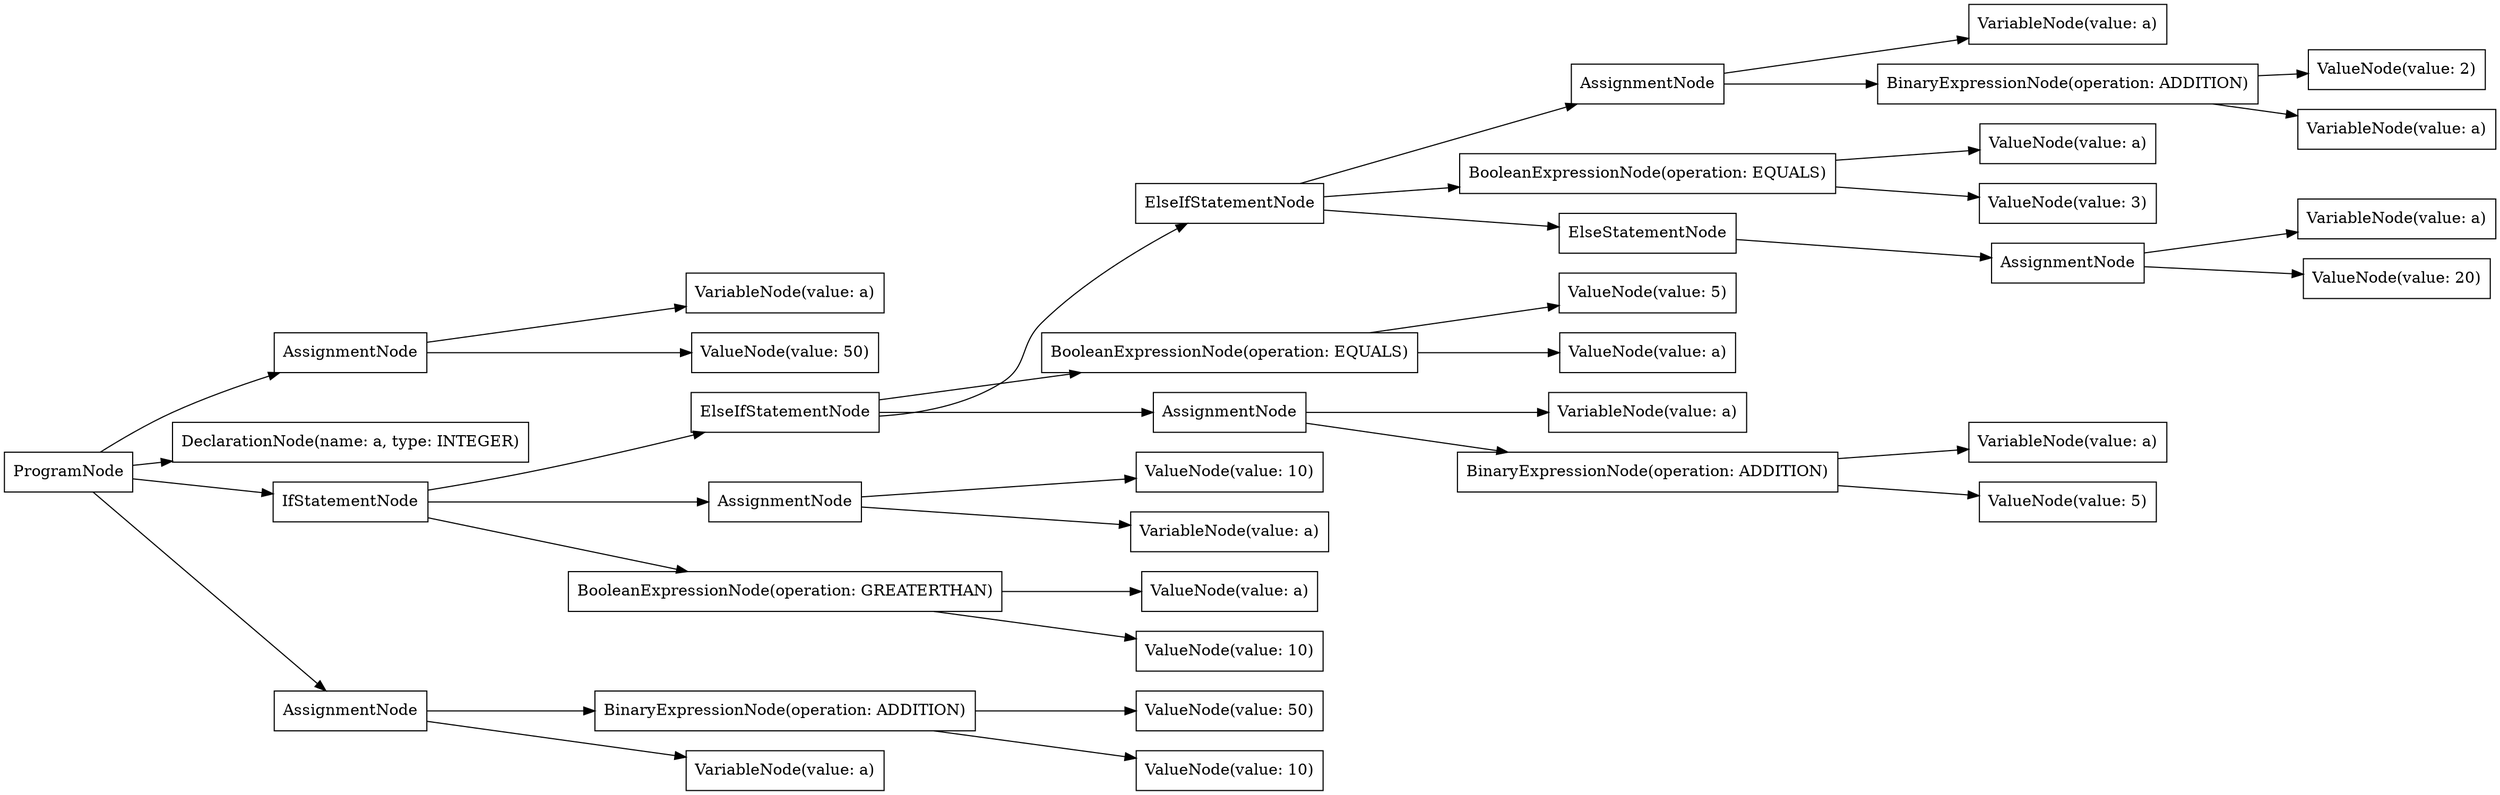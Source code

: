 digraph G {
rankdir=LR
"67dcd1a4-a89f-432d-a455-d7ac57125c61" [label="VariableNode(value: a)" shape="box"];
"af503a5e-ca06-4830-81cd-aa96f2b8765a" [label="ValueNode(value: 50)" shape="box"];
"637afd98-0511-49d7-8836-c6ba24b6ef5c" [label="ValueNode(value: 2)" shape="box"];
"813e0ff4-914d-47d6-a93f-7b4127fb0557" [label="VariableNode(value: a)" shape="box"];
"95dea026-1017-4a9b-a854-e579669f8405" [label="VariableNode(value: a)" shape="box"];
"de0d66fd-8857-4d8a-b1e0-39572a2e39f0" [label="ElseIfStatementNode" shape="box"];
"a368608e-0c48-45e5-bf1b-b42200b8a08d" [label="AssignmentNode" shape="box"];
"8f349314-6376-4227-a1a0-31b584e984c4" [label="AssignmentNode" shape="box"];
"b6c8a02b-6861-4e76-a162-0541d09c7701" [label="DeclarationNode(name: a, type: INTEGER)" shape="box"];
"bb6c4e8b-d5cf-47f9-a144-b8ffe513d7f2" [label="ElseIfStatementNode" shape="box"];
"47910ff6-83e2-4792-aaa1-77b5f37a69f5" [label="AssignmentNode" shape="box"];
"0579035c-433b-4a15-b4d4-991227863904" [label="ValueNode(value: 50)" shape="box"];
"e6fe4c78-aad0-4823-abfc-987be7aa8417" [label="ValueNode(value: a)" shape="box"];
"a5bee8c0-46fc-4c1f-a96b-7928d4c2594d" [label="ValueNode(value: a)" shape="box"];
"6b4b88ef-5edf-4d18-85f2-d88ecbb046bc" [label="VariableNode(value: a)" shape="box"];
"4e82038e-174f-4d6e-81a1-7477d4937ebc" [label="ValueNode(value: 10)" shape="box"];
"6fb1b7a2-4411-41a0-8a8b-eca64d86bcdd" [label="VariableNode(value: a)" shape="box"];
"49cd844d-2e36-4660-85de-f603c82de6b3" [label="BooleanExpressionNode(operation: GREATERTHAN)" shape="box"];
"ac3e18f4-24cf-44ec-86e1-7900c5045f5b" [label="VariableNode(value: a)" shape="box"];
"47f27fa0-7690-49b6-9506-0820c9cd9285" [label="ValueNode(value: 5)" shape="box"];
"bb8cf287-d78f-4eed-9e48-98adc134d626" [label="ValueNode(value: 5)" shape="box"];
"aa0ea21e-bb0c-4e27-8f9f-382a0833a41e" [label="ValueNode(value: a)" shape="box"];
"9b0c924b-58b5-426a-8bba-5f64910d636f" [label="AssignmentNode" shape="box"];
"b0957cbd-8fce-4014-85a2-b9ac90ba7360" [label="BooleanExpressionNode(operation: EQUALS)" shape="box"];
"88ba3979-832a-43f3-a224-89f49103ffe3" [label="BooleanExpressionNode(operation: EQUALS)" shape="box"];
"29f12f2a-e58a-45bb-9c7c-c596e7f2a019" [label="BinaryExpressionNode(operation: ADDITION)" shape="box"];
"a4af3d8f-31ae-467d-8e27-0224626d4376" [label="ElseStatementNode" shape="box"];
"3e146687-45bd-4957-8822-63b0ec7285f6" [label="AssignmentNode" shape="box"];
"3763a1e2-ad45-469a-b688-db0f541de6f1" [label="ValueNode(value: 20)" shape="box"];
"bdfe5775-7834-4853-9b9e-89b01e7d720a" [label="BinaryExpressionNode(operation: ADDITION)" shape="box"];
"4ddbf3e9-b623-40f4-b2f0-05aea7246329" [label="VariableNode(value: a)" shape="box"];
"eb1def5e-efc7-40af-9704-08aff58cf93b" [label="IfStatementNode" shape="box"];
"b2fcd581-be9a-412c-aebb-f661e55f6436" [label="AssignmentNode" shape="box"];
"e643cdcb-1eca-48f0-aa5a-1c4197134c47" [label="ValueNode(value: 10)" shape="box"];
"8dc7b8f0-1501-44f7-956c-066913eb6151" [label="ValueNode(value: 10)" shape="box"];
"4bbcc268-5655-4f48-bac9-5fa54c4003da" [label="ProgramNode" shape="box"];
"1d6d21cd-1c1e-4ca0-9aed-560ab09b3f9d" [label="VariableNode(value: a)" shape="box"];
"10821633-1883-45d8-a1f3-4cd33b245ed1" [label="BinaryExpressionNode(operation: ADDITION)" shape="box"];
"60f2f233-127b-4f35-bf6a-b833135f8436" [label="ValueNode(value: 3)" shape="box"];
"4bbcc268-5655-4f48-bac9-5fa54c4003da" -> "b6c8a02b-6861-4e76-a162-0541d09c7701";
"4bbcc268-5655-4f48-bac9-5fa54c4003da" -> "a368608e-0c48-45e5-bf1b-b42200b8a08d";
"a368608e-0c48-45e5-bf1b-b42200b8a08d" -> "67dcd1a4-a89f-432d-a455-d7ac57125c61";
"a368608e-0c48-45e5-bf1b-b42200b8a08d" -> "0579035c-433b-4a15-b4d4-991227863904";
"4bbcc268-5655-4f48-bac9-5fa54c4003da" -> "eb1def5e-efc7-40af-9704-08aff58cf93b";
"eb1def5e-efc7-40af-9704-08aff58cf93b" -> "49cd844d-2e36-4660-85de-f603c82de6b3";
"49cd844d-2e36-4660-85de-f603c82de6b3" -> "a5bee8c0-46fc-4c1f-a96b-7928d4c2594d";
"49cd844d-2e36-4660-85de-f603c82de6b3" -> "4e82038e-174f-4d6e-81a1-7477d4937ebc";
"eb1def5e-efc7-40af-9704-08aff58cf93b" -> "8f349314-6376-4227-a1a0-31b584e984c4";
"8f349314-6376-4227-a1a0-31b584e984c4" -> "1d6d21cd-1c1e-4ca0-9aed-560ab09b3f9d";
"8f349314-6376-4227-a1a0-31b584e984c4" -> "8dc7b8f0-1501-44f7-956c-066913eb6151";
"eb1def5e-efc7-40af-9704-08aff58cf93b" -> "de0d66fd-8857-4d8a-b1e0-39572a2e39f0";
"de0d66fd-8857-4d8a-b1e0-39572a2e39f0" -> "88ba3979-832a-43f3-a224-89f49103ffe3";
"88ba3979-832a-43f3-a224-89f49103ffe3" -> "aa0ea21e-bb0c-4e27-8f9f-382a0833a41e";
"88ba3979-832a-43f3-a224-89f49103ffe3" -> "bb8cf287-d78f-4eed-9e48-98adc134d626";
"de0d66fd-8857-4d8a-b1e0-39572a2e39f0" -> "3e146687-45bd-4957-8822-63b0ec7285f6";
"3e146687-45bd-4957-8822-63b0ec7285f6" -> "6b4b88ef-5edf-4d18-85f2-d88ecbb046bc";
"3e146687-45bd-4957-8822-63b0ec7285f6" -> "10821633-1883-45d8-a1f3-4cd33b245ed1";
"10821633-1883-45d8-a1f3-4cd33b245ed1" -> "ac3e18f4-24cf-44ec-86e1-7900c5045f5b";
"10821633-1883-45d8-a1f3-4cd33b245ed1" -> "47f27fa0-7690-49b6-9506-0820c9cd9285";
"de0d66fd-8857-4d8a-b1e0-39572a2e39f0" -> "bb6c4e8b-d5cf-47f9-a144-b8ffe513d7f2";
"bb6c4e8b-d5cf-47f9-a144-b8ffe513d7f2" -> "b0957cbd-8fce-4014-85a2-b9ac90ba7360";
"b0957cbd-8fce-4014-85a2-b9ac90ba7360" -> "e6fe4c78-aad0-4823-abfc-987be7aa8417";
"b0957cbd-8fce-4014-85a2-b9ac90ba7360" -> "60f2f233-127b-4f35-bf6a-b833135f8436";
"bb6c4e8b-d5cf-47f9-a144-b8ffe513d7f2" -> "9b0c924b-58b5-426a-8bba-5f64910d636f";
"9b0c924b-58b5-426a-8bba-5f64910d636f" -> "813e0ff4-914d-47d6-a93f-7b4127fb0557";
"9b0c924b-58b5-426a-8bba-5f64910d636f" -> "29f12f2a-e58a-45bb-9c7c-c596e7f2a019";
"29f12f2a-e58a-45bb-9c7c-c596e7f2a019" -> "95dea026-1017-4a9b-a854-e579669f8405";
"29f12f2a-e58a-45bb-9c7c-c596e7f2a019" -> "637afd98-0511-49d7-8836-c6ba24b6ef5c";
"bb6c4e8b-d5cf-47f9-a144-b8ffe513d7f2" -> "a4af3d8f-31ae-467d-8e27-0224626d4376";
"a4af3d8f-31ae-467d-8e27-0224626d4376" -> "47910ff6-83e2-4792-aaa1-77b5f37a69f5";
"47910ff6-83e2-4792-aaa1-77b5f37a69f5" -> "6fb1b7a2-4411-41a0-8a8b-eca64d86bcdd";
"47910ff6-83e2-4792-aaa1-77b5f37a69f5" -> "3763a1e2-ad45-469a-b688-db0f541de6f1";
"4bbcc268-5655-4f48-bac9-5fa54c4003da" -> "b2fcd581-be9a-412c-aebb-f661e55f6436";
"b2fcd581-be9a-412c-aebb-f661e55f6436" -> "4ddbf3e9-b623-40f4-b2f0-05aea7246329";
"b2fcd581-be9a-412c-aebb-f661e55f6436" -> "bdfe5775-7834-4853-9b9e-89b01e7d720a";
"bdfe5775-7834-4853-9b9e-89b01e7d720a" -> "e643cdcb-1eca-48f0-aa5a-1c4197134c47";
"bdfe5775-7834-4853-9b9e-89b01e7d720a" -> "af503a5e-ca06-4830-81cd-aa96f2b8765a";
}